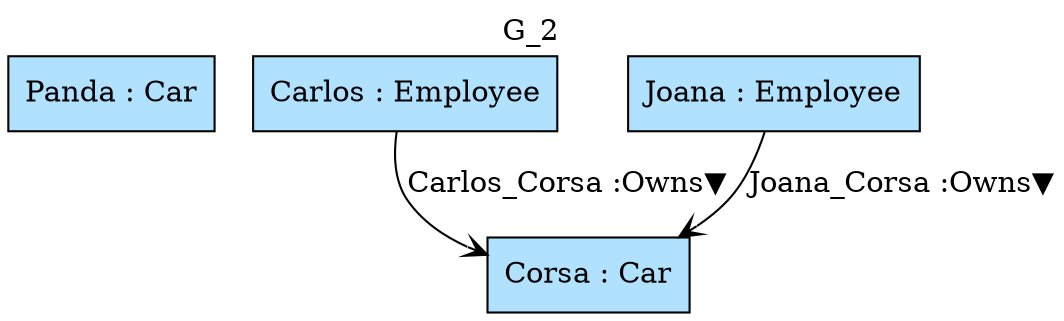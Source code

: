 digraph {graph[label=G_2,labelloc=tl,labelfontsize=12];
"Panda"[shape=box,fillcolor=lightskyblue1,style = filled,label="Panda : Car"];
"Carlos"[shape=box,fillcolor=lightskyblue1,style = filled,label="Carlos : Employee"];
"Joana"[shape=box,fillcolor=lightskyblue1,style = filled,label="Joana : Employee"];
"Corsa"[shape=box,fillcolor=lightskyblue1,style = filled,label="Corsa : Car"];

"Carlos"->"Corsa"[label="Carlos_Corsa :Owns▼",arrowhead=vee];
"Joana"->"Corsa"[label="Joana_Corsa :Owns▼",arrowhead=vee];
}